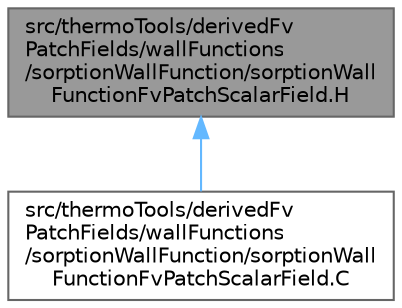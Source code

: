 digraph "src/thermoTools/derivedFvPatchFields/wallFunctions/sorptionWallFunction/sorptionWallFunctionFvPatchScalarField.H"
{
 // LATEX_PDF_SIZE
  bgcolor="transparent";
  edge [fontname=Helvetica,fontsize=10,labelfontname=Helvetica,labelfontsize=10];
  node [fontname=Helvetica,fontsize=10,shape=box,height=0.2,width=0.4];
  Node1 [id="Node000001",label="src/thermoTools/derivedFv\lPatchFields/wallFunctions\l/sorptionWallFunction/sorptionWall\lFunctionFvPatchScalarField.H",height=0.2,width=0.4,color="gray40", fillcolor="grey60", style="filled", fontcolor="black",tooltip=" "];
  Node1 -> Node2 [id="edge1_Node000001_Node000002",dir="back",color="steelblue1",style="solid",tooltip=" "];
  Node2 [id="Node000002",label="src/thermoTools/derivedFv\lPatchFields/wallFunctions\l/sorptionWallFunction/sorptionWall\lFunctionFvPatchScalarField.C",height=0.2,width=0.4,color="grey40", fillcolor="white", style="filled",URL="$sorptionWallFunctionFvPatchScalarField_8C.html",tooltip=" "];
}
